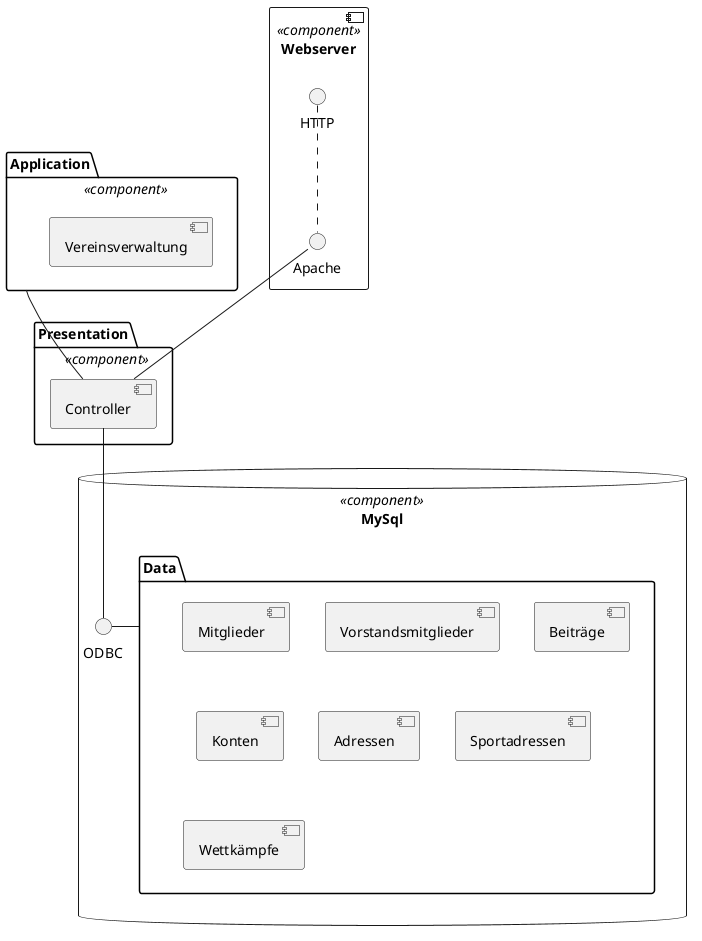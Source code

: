 @startuml
'https://plantuml.com/component-diagram

package Presentation << component >> {
      component Controller
}

package Application << component >> {
      component Vereinsverwaltung
}

component Webserver << component >> {
    HTTP .. "Apache"
}

database MySql << component >> {
    ODBC - Data
  folder Data {
    [Mitglieder]
    [Vorstandsmitglieder]
    [Beiträge]
    [Konten]
    [Adressen]
    [Sportadressen]
    [Wettkämpfe]

  }
}

Controller -up- Apache
Controller -down- ODBC
Controller -up- Application
@enduml